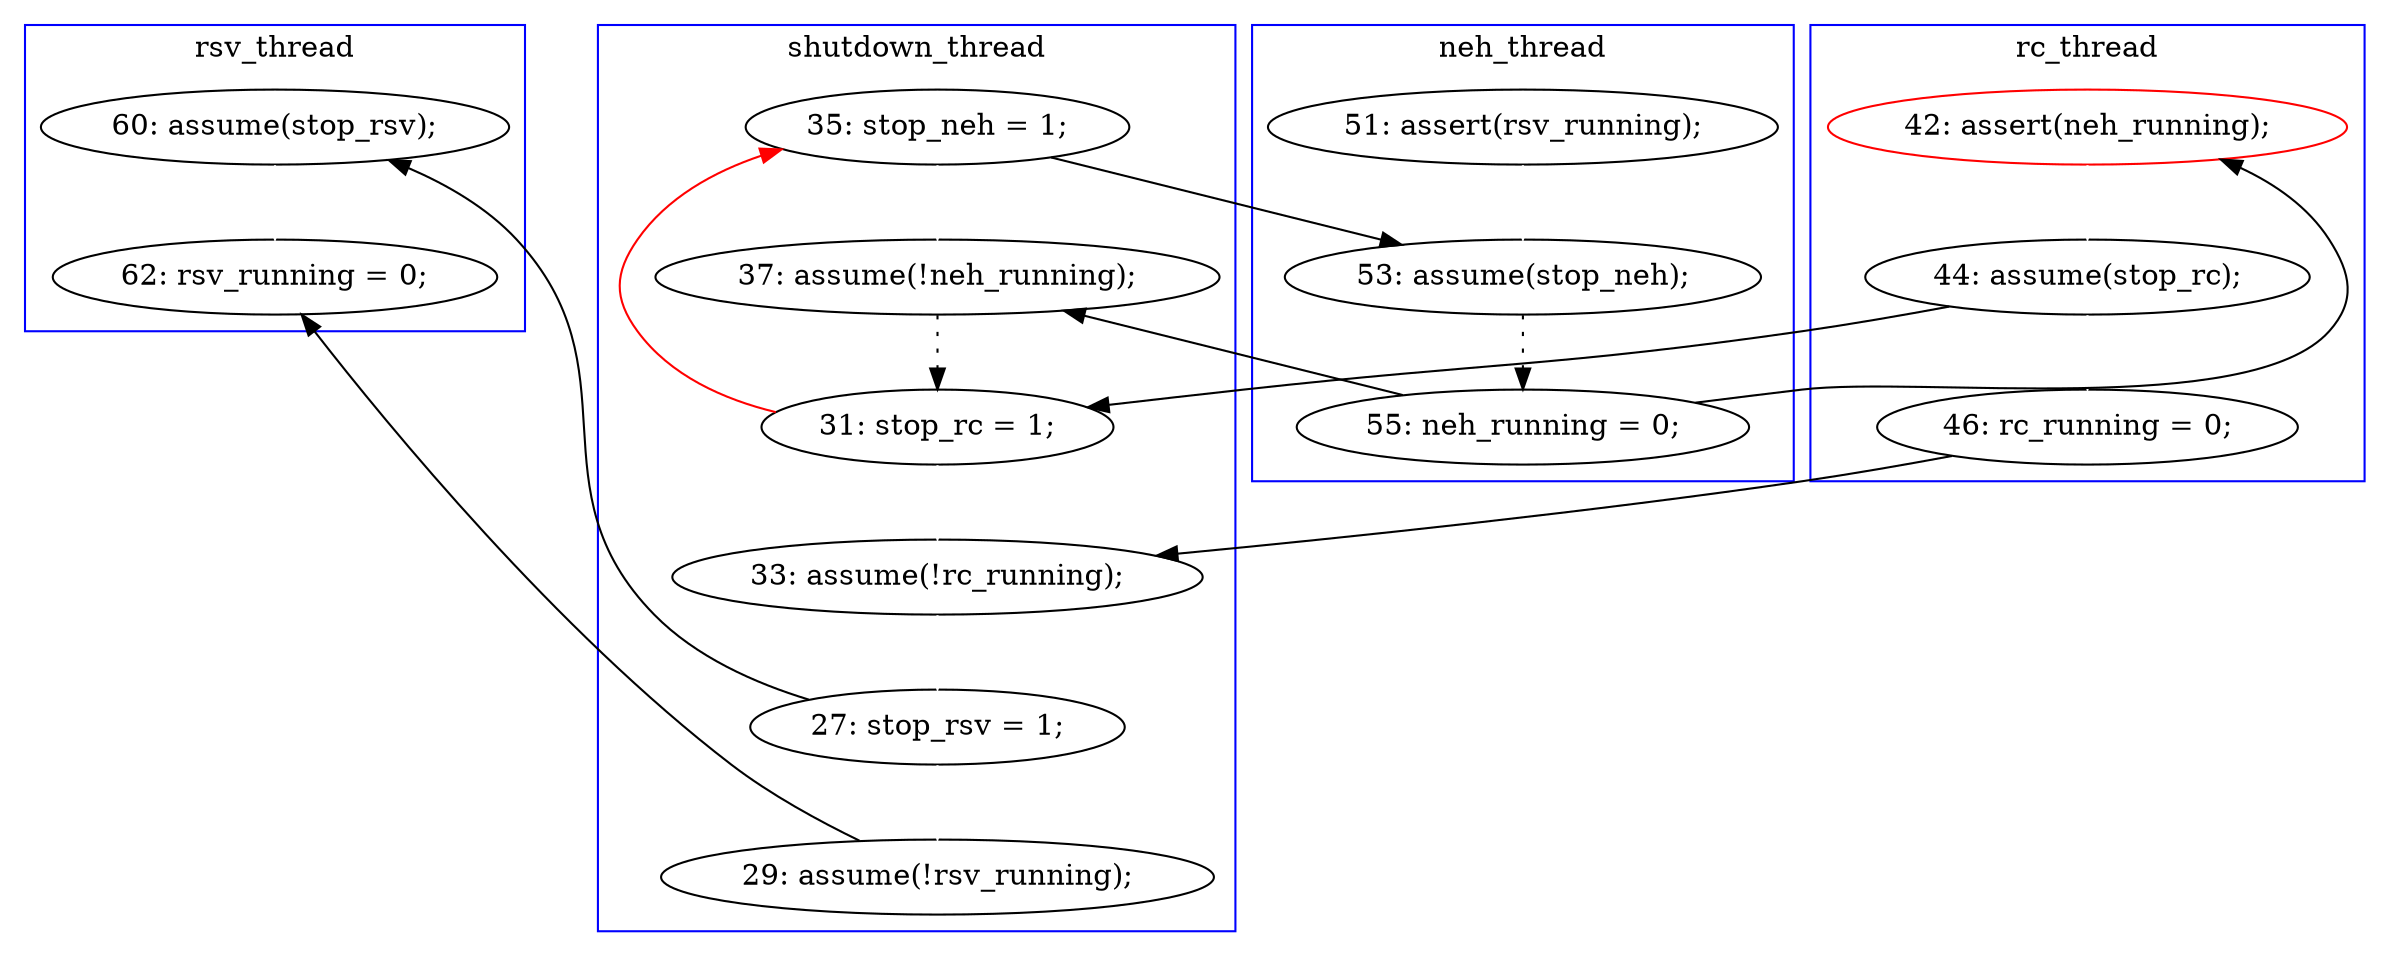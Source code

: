 digraph Counterexample {
	29 -> 16 [color = red, style = solid, constraint = false]
	17 -> 18 [color = white, style = solid]
	24 -> 29 [color = black, style = solid, constraint = false]
	18 -> 19 [color = black, style = dotted]
	19 -> 23 [color = black, style = solid, constraint = false]
	31 -> 35 [color = black, style = solid, constraint = false]
	24 -> 25 [color = white, style = solid]
	28 -> 29 [color = black, style = dotted]
	29 -> 30 [color = white, style = solid]
	23 -> 24 [color = white, style = solid]
	31 -> 32 [color = white, style = solid]
	16 -> 28 [color = white, style = solid]
	32 -> 36 [color = black, style = solid, constraint = false]
	19 -> 28 [color = black, style = solid, constraint = false]
	35 -> 36 [color = white, style = solid]
	25 -> 30 [color = black, style = solid, constraint = false]
	16 -> 18 [color = black, style = solid, constraint = false]
	30 -> 31 [color = white, style = solid]
	subgraph cluster4 {
		label = rsv_thread
		color = blue
		35  [label = "60: assume(stop_rsv);"]
		36  [label = "62: rsv_running = 0;"]
	}
	subgraph cluster2 {
		label = rc_thread
		color = blue
		24  [label = "44: assume(stop_rc);"]
		25  [label = "46: rc_running = 0;"]
		23  [label = "42: assert(neh_running);", color = red]
	}
	subgraph cluster3 {
		label = neh_thread
		color = blue
		18  [label = "53: assume(stop_neh);"]
		17  [label = "51: assert(rsv_running);"]
		19  [label = "55: neh_running = 0;"]
	}
	subgraph cluster1 {
		label = shutdown_thread
		color = blue
		28  [label = "37: assume(!neh_running);"]
		16  [label = "35: stop_neh = 1;"]
		30  [label = "33: assume(!rc_running);"]
		31  [label = "27: stop_rsv = 1;"]
		32  [label = "29: assume(!rsv_running);"]
		29  [label = "31: stop_rc = 1;"]
	}
}